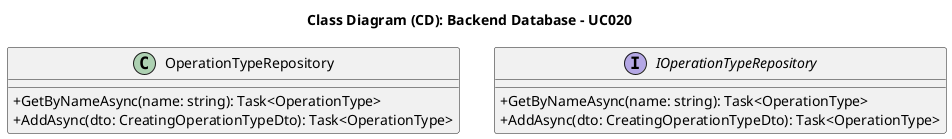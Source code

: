 @startuml uc020-class-diagram-backend-database

skinparam packageStyle rectangle
skinparam shadowing false

skinparam classAttributeIconSize 0

title Class Diagram (CD): Backend Database - UC020

class OperationTypeRepository {
    +GetByNameAsync(name: string): Task<OperationType>
    +AddAsync(dto: CreatingOperationTypeDto): Task<OperationType>
}

interface IOperationTypeRepository {
    +GetByNameAsync(name: string): Task<OperationType>
    +AddAsync(dto: CreatingOperationTypeDto): Task<OperationType>
}

@enduml